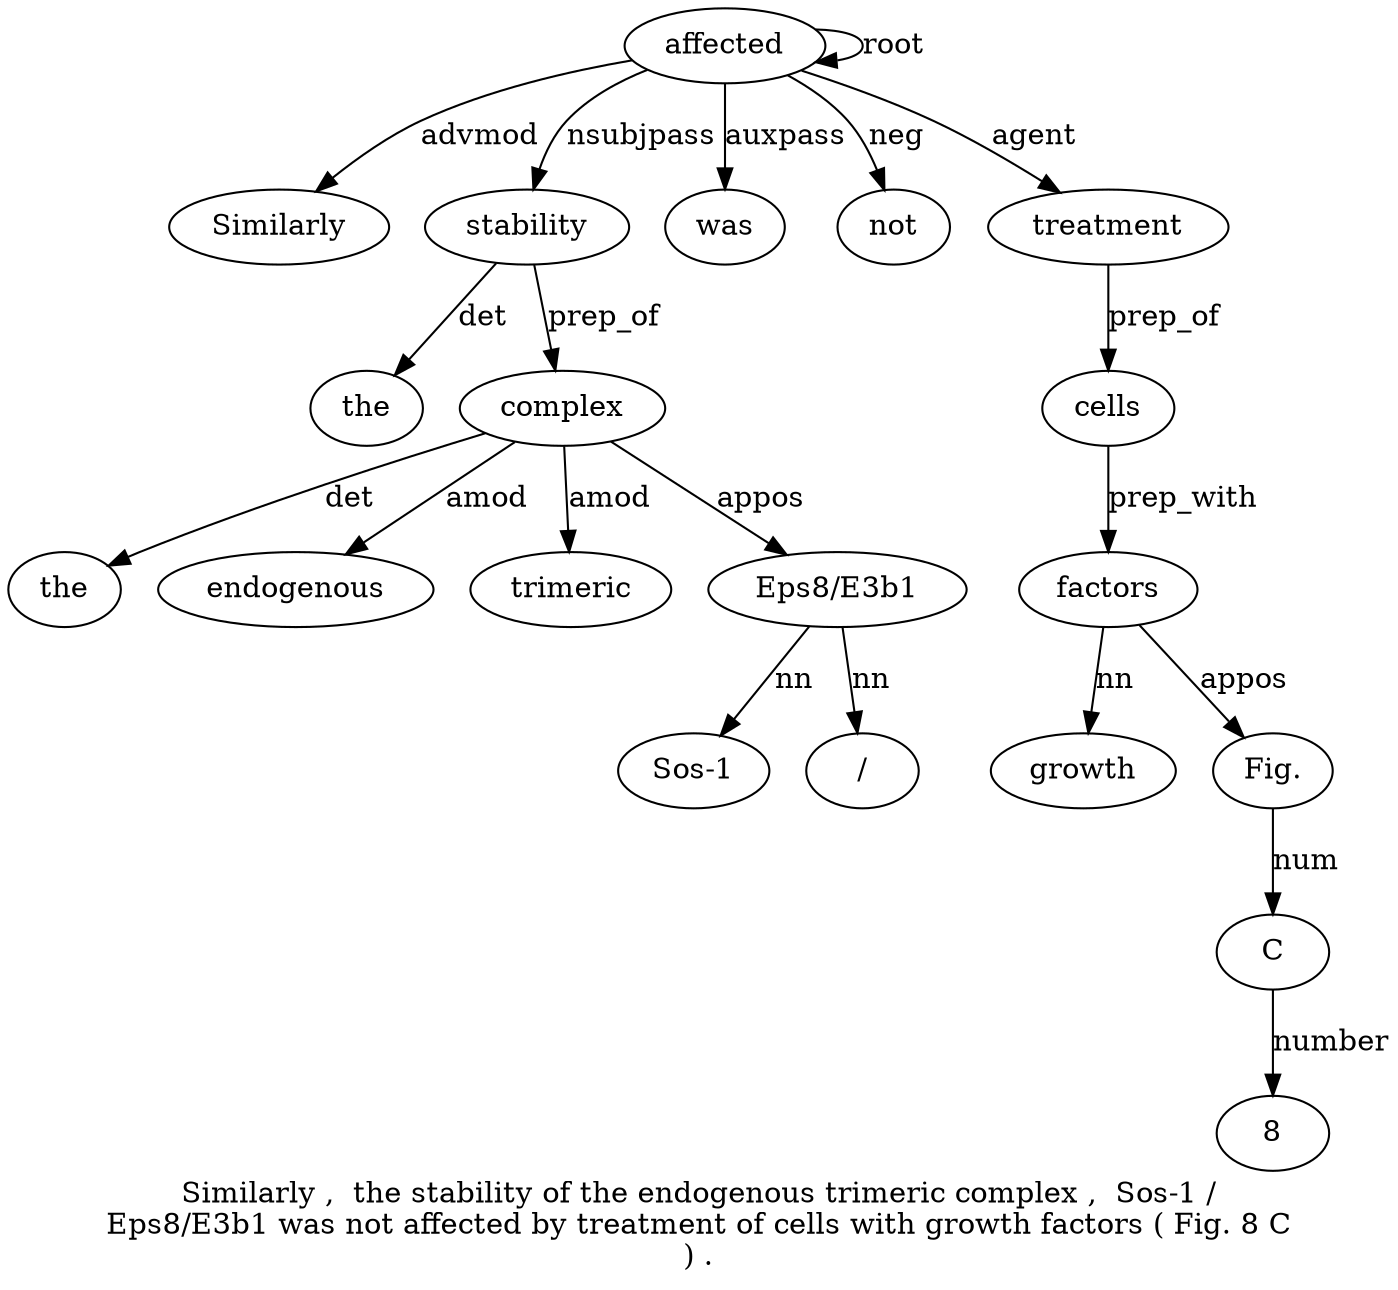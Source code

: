 digraph "Similarly ,  the stability of the endogenous trimeric complex ,  Sos-1 / Eps8/E3b1 was not affected by treatment of cells with growth factors ( Fig. 8 C ) ." {
label="Similarly ,  the stability of the endogenous trimeric complex ,  Sos-1 /
Eps8/E3b1 was not affected by treatment of cells with growth factors ( Fig. 8 C
) .";
affected16 [style=filled, fillcolor=white, label=affected];
Similarly1 [style=filled, fillcolor=white, label=Similarly];
affected16 -> Similarly1  [label=advmod];
stability4 [style=filled, fillcolor=white, label=stability];
the3 [style=filled, fillcolor=white, label=the];
stability4 -> the3  [label=det];
affected16 -> stability4  [label=nsubjpass];
complex9 [style=filled, fillcolor=white, label=complex];
the6 [style=filled, fillcolor=white, label=the];
complex9 -> the6  [label=det];
endogenous7 [style=filled, fillcolor=white, label=endogenous];
complex9 -> endogenous7  [label=amod];
trimeric8 [style=filled, fillcolor=white, label=trimeric];
complex9 -> trimeric8  [label=amod];
stability4 -> complex9  [label=prep_of];
"Eps8/E3b1" [style=filled, fillcolor=white, label="Eps8/E3b1"];
"Sos-1" [style=filled, fillcolor=white, label="Sos-1"];
"Eps8/E3b1" -> "Sos-1"  [label=nn];
"/12" [style=filled, fillcolor=white, label="/"];
"Eps8/E3b1" -> "/12"  [label=nn];
complex9 -> "Eps8/E3b1"  [label=appos];
was14 [style=filled, fillcolor=white, label=was];
affected16 -> was14  [label=auxpass];
not15 [style=filled, fillcolor=white, label=not];
affected16 -> not15  [label=neg];
affected16 -> affected16  [label=root];
treatment18 [style=filled, fillcolor=white, label=treatment];
affected16 -> treatment18  [label=agent];
cells20 [style=filled, fillcolor=white, label=cells];
treatment18 -> cells20  [label=prep_of];
factors23 [style=filled, fillcolor=white, label=factors];
growth22 [style=filled, fillcolor=white, label=growth];
factors23 -> growth22  [label=nn];
cells20 -> factors23  [label=prep_with];
"Fig.25" [style=filled, fillcolor=white, label="Fig."];
factors23 -> "Fig.25"  [label=appos];
C27 [style=filled, fillcolor=white, label=C];
826 [style=filled, fillcolor=white, label=8];
C27 -> 826  [label=number];
"Fig.25" -> C27  [label=num];
}
